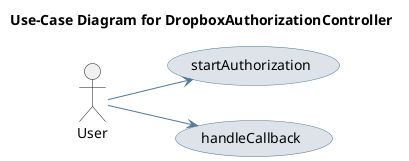@startuml
skinparam usecase {
 BackgroundColor #DEE3E9 
 BorderColor #4D7A97 
 ArrowColor #4D7A97 
}
left to right direction
title Use-Case Diagram for DropboxAuthorizationController

actor User
usecase "startAuthorization" as UC_startAuthorization
User --> UC_startAuthorization
usecase "handleCallback" as UC_handleCallback
User --> UC_handleCallback
@enduml